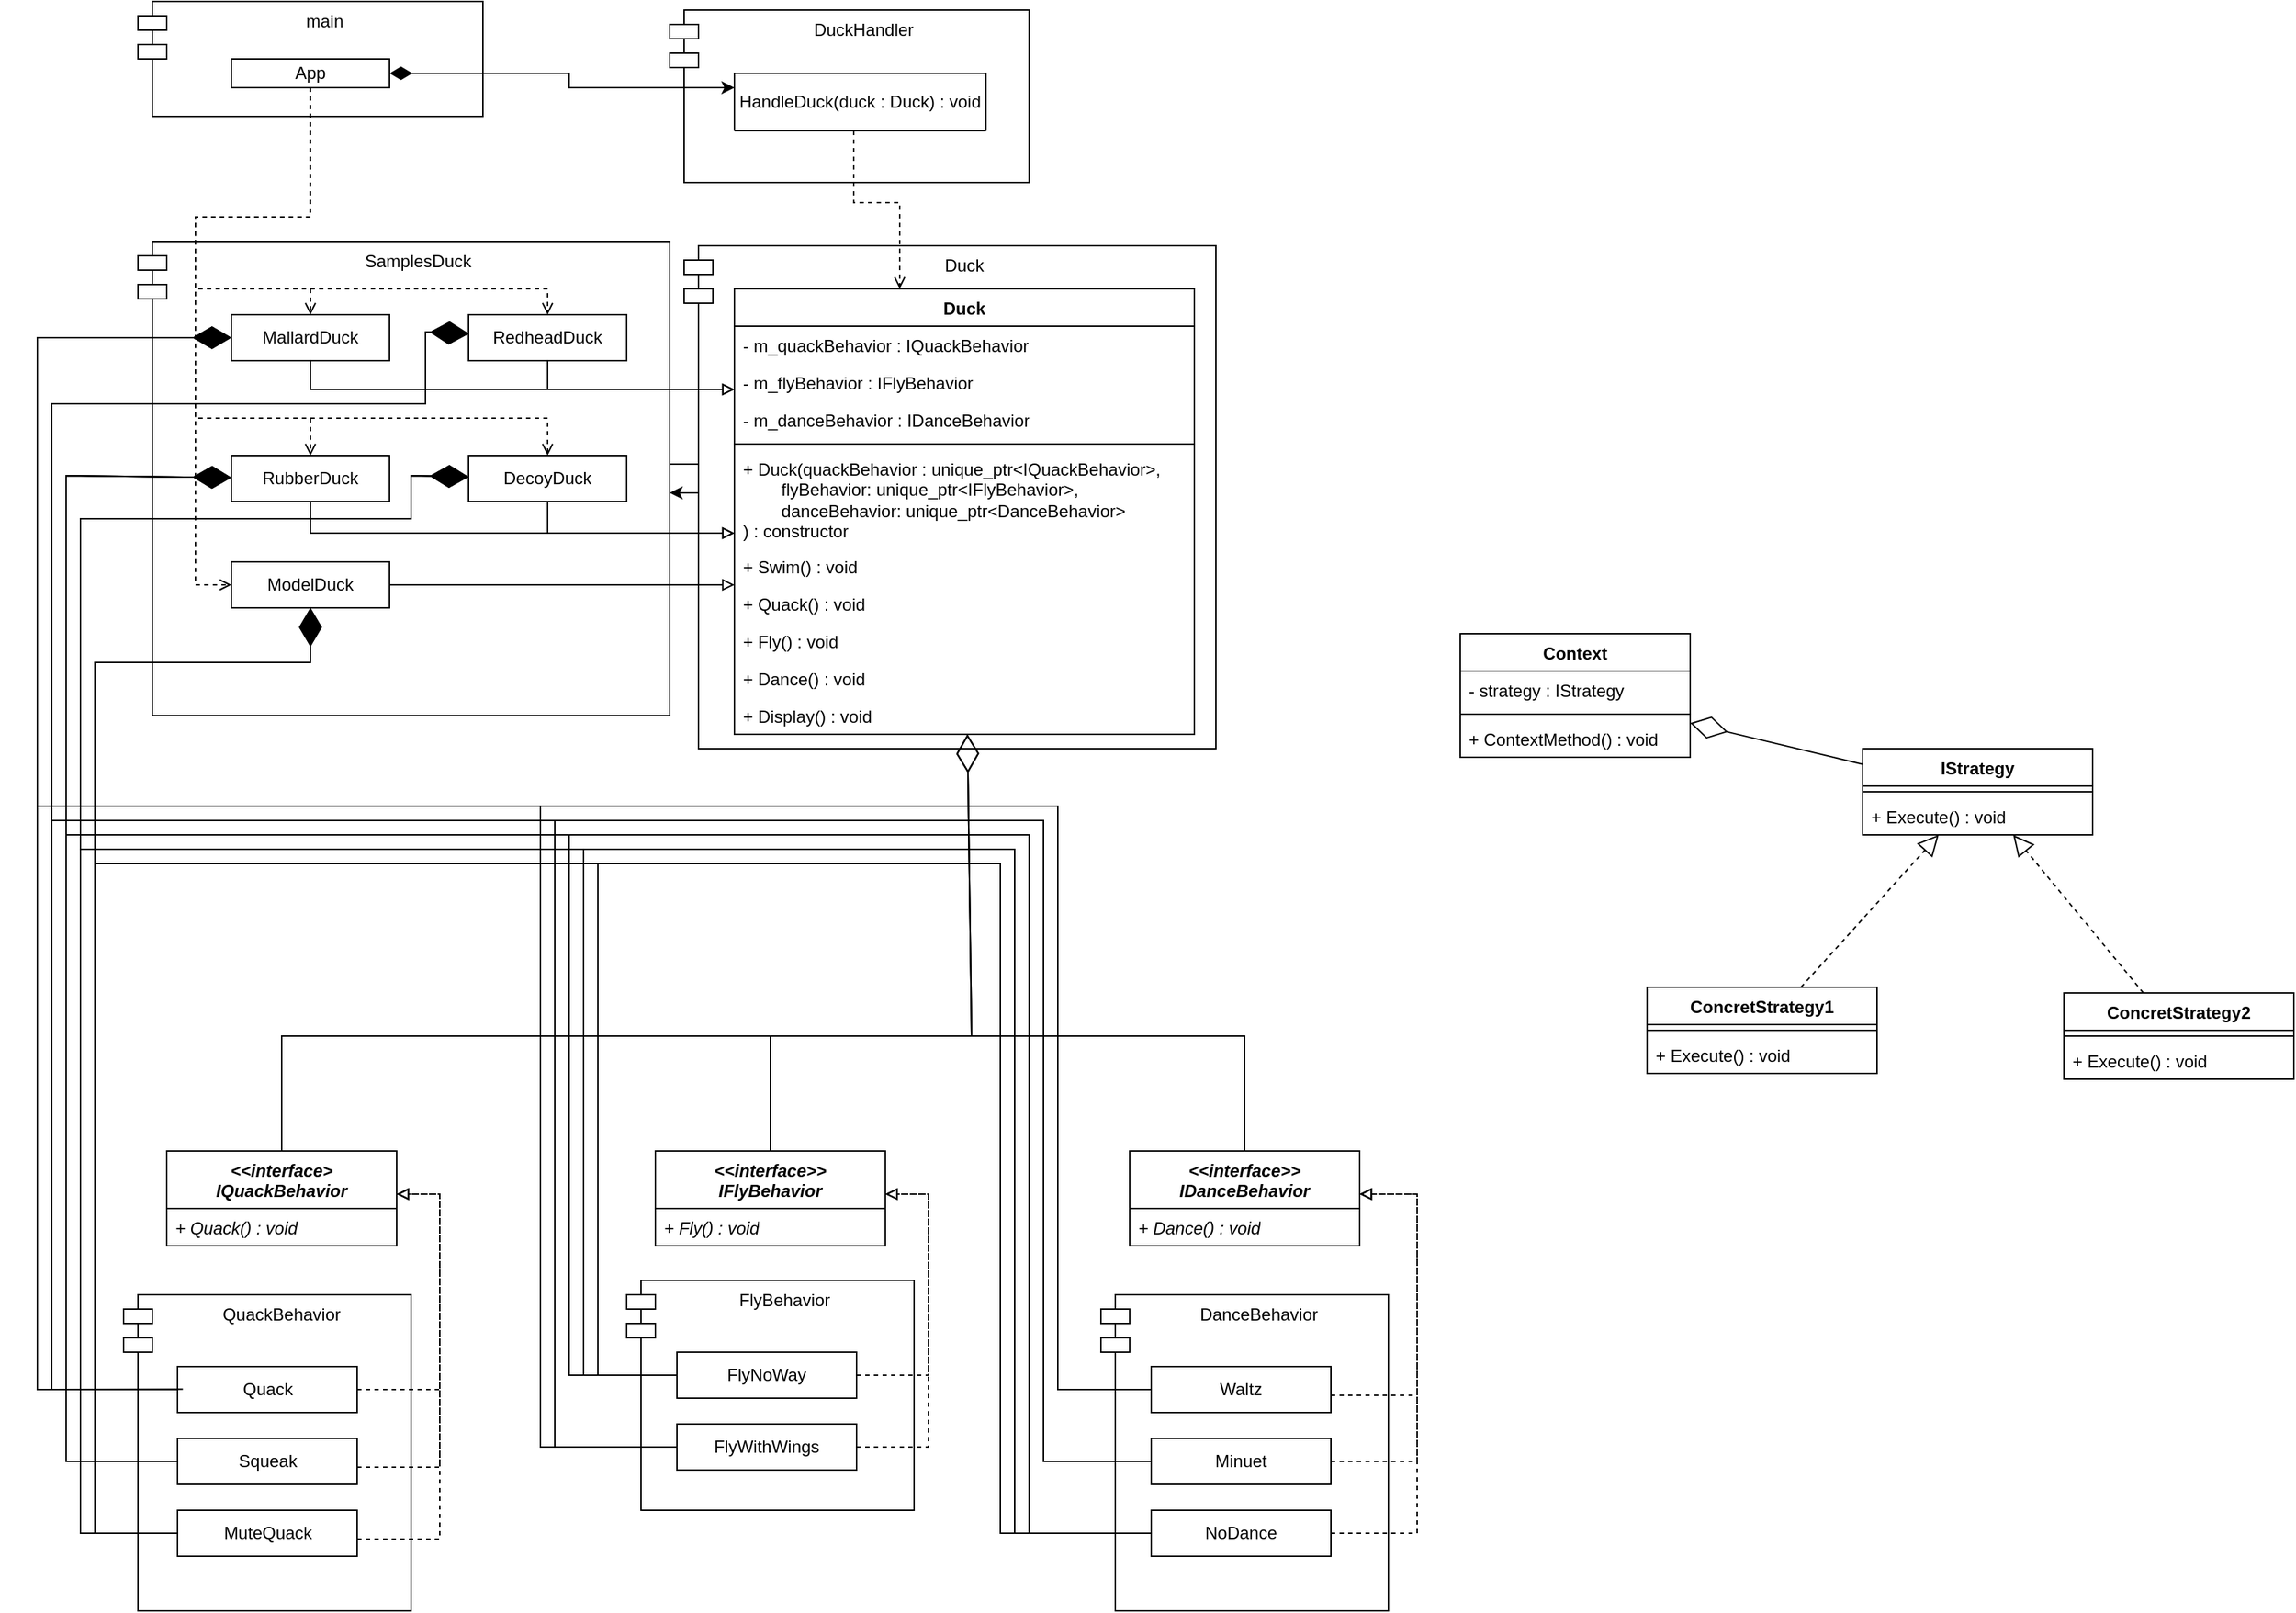 <mxfile version="24.7.12">
  <diagram id="C5RBs43oDa-KdzZeNtuy" name="Page-1">
    <mxGraphModel dx="1836" dy="539" grid="1" gridSize="10" guides="1" tooltips="1" connect="1" arrows="1" fold="1" page="1" pageScale="1" pageWidth="827" pageHeight="1169" math="0" shadow="0">
      <root>
        <mxCell id="WIyWlLk6GJQsqaUBKTNV-0" />
        <mxCell id="WIyWlLk6GJQsqaUBKTNV-1" parent="WIyWlLk6GJQsqaUBKTNV-0" />
        <mxCell id="3LsAdrbxMUr_38dIZ2-f-0" value="SamplesDuck" style="shape=module;align=left;spacingLeft=20;align=center;verticalAlign=top;whiteSpace=wrap;html=1;" parent="WIyWlLk6GJQsqaUBKTNV-1" vertex="1">
          <mxGeometry x="40" y="207" width="370" height="330" as="geometry" />
        </mxCell>
        <mxCell id="QlOkIQeldyx6gdsehzbM-0" value="main" style="shape=module;align=left;spacingLeft=20;align=center;verticalAlign=top;whiteSpace=wrap;html=1;" parent="WIyWlLk6GJQsqaUBKTNV-1" vertex="1">
          <mxGeometry x="40" y="40" width="240" height="80" as="geometry" />
        </mxCell>
        <mxCell id="QlOkIQeldyx6gdsehzbM-1" value="App" style="html=1;whiteSpace=wrap;" parent="WIyWlLk6GJQsqaUBKTNV-1" vertex="1">
          <mxGeometry x="105" y="80" width="110" height="20" as="geometry" />
        </mxCell>
        <mxCell id="QlOkIQeldyx6gdsehzbM-2" value="DuckHandler" style="shape=module;align=left;spacingLeft=20;align=center;verticalAlign=top;whiteSpace=wrap;html=1;" parent="WIyWlLk6GJQsqaUBKTNV-1" vertex="1">
          <mxGeometry x="410" y="46" width="250" height="120" as="geometry" />
        </mxCell>
        <mxCell id="QlOkIQeldyx6gdsehzbM-4" value="&lt;span style=&quot;text-align: left;&quot;&gt;HandleDuck(duck : Duck) : void&lt;/span&gt;" style="swimlane;fontStyle=0;childLayout=stackLayout;horizontal=1;startSize=50;fillColor=none;horizontalStack=0;resizeParent=1;resizeParentMax=0;resizeLast=0;collapsible=1;marginBottom=0;whiteSpace=wrap;html=1;" parent="WIyWlLk6GJQsqaUBKTNV-1" vertex="1">
          <mxGeometry x="455" y="90" width="175" height="40" as="geometry" />
        </mxCell>
        <mxCell id="QlOkIQeldyx6gdsehzbM-8" style="edgeStyle=orthogonalEdgeStyle;rounded=0;orthogonalLoop=1;jettySize=auto;html=1;entryX=0;entryY=0.25;entryDx=0;entryDy=0;startArrow=diamondThin;startFill=1;strokeWidth=1;startSize=13;" parent="WIyWlLk6GJQsqaUBKTNV-1" source="QlOkIQeldyx6gdsehzbM-1" target="QlOkIQeldyx6gdsehzbM-4" edge="1">
          <mxGeometry relative="1" as="geometry" />
        </mxCell>
        <mxCell id="QlOkIQeldyx6gdsehzbM-9" value="Duck" style="shape=module;align=left;spacingLeft=20;align=center;verticalAlign=top;whiteSpace=wrap;html=1;" parent="WIyWlLk6GJQsqaUBKTNV-1" vertex="1">
          <mxGeometry x="420" y="210" width="370" height="350" as="geometry" />
        </mxCell>
        <mxCell id="QlOkIQeldyx6gdsehzbM-10" value="Duck" style="swimlane;fontStyle=1;align=center;verticalAlign=top;childLayout=stackLayout;horizontal=1;startSize=26;horizontalStack=0;resizeParent=1;resizeParentMax=0;resizeLast=0;collapsible=1;marginBottom=0;whiteSpace=wrap;html=1;" parent="WIyWlLk6GJQsqaUBKTNV-1" vertex="1">
          <mxGeometry x="455" y="240" width="320" height="310" as="geometry" />
        </mxCell>
        <mxCell id="QlOkIQeldyx6gdsehzbM-11" value="- m_quack&lt;span style=&quot;text-align: center;&quot;&gt;Behavior : IQuackBehavior&lt;/span&gt;" style="text;strokeColor=none;fillColor=none;align=left;verticalAlign=top;spacingLeft=4;spacingRight=4;overflow=hidden;rotatable=0;points=[[0,0.5],[1,0.5]];portConstraint=eastwest;whiteSpace=wrap;html=1;" parent="QlOkIQeldyx6gdsehzbM-10" vertex="1">
          <mxGeometry y="26" width="320" height="26" as="geometry" />
        </mxCell>
        <mxCell id="QlOkIQeldyx6gdsehzbM-21" value="- m_fly&lt;span style=&quot;text-align: center;&quot;&gt;Behavior : IFlyBehavior&lt;/span&gt;" style="text;strokeColor=none;fillColor=none;align=left;verticalAlign=top;spacingLeft=4;spacingRight=4;overflow=hidden;rotatable=0;points=[[0,0.5],[1,0.5]];portConstraint=eastwest;whiteSpace=wrap;html=1;" parent="QlOkIQeldyx6gdsehzbM-10" vertex="1">
          <mxGeometry y="52" width="320" height="26" as="geometry" />
        </mxCell>
        <mxCell id="QlOkIQeldyx6gdsehzbM-22" value="- m_dance&lt;span style=&quot;text-align: center;&quot;&gt;Behavior : IDanceBehavior&lt;/span&gt;" style="text;strokeColor=none;fillColor=none;align=left;verticalAlign=top;spacingLeft=4;spacingRight=4;overflow=hidden;rotatable=0;points=[[0,0.5],[1,0.5]];portConstraint=eastwest;whiteSpace=wrap;html=1;" parent="QlOkIQeldyx6gdsehzbM-10" vertex="1">
          <mxGeometry y="78" width="320" height="26" as="geometry" />
        </mxCell>
        <mxCell id="QlOkIQeldyx6gdsehzbM-12" value="" style="line;strokeWidth=1;fillColor=none;align=left;verticalAlign=middle;spacingTop=-1;spacingLeft=3;spacingRight=3;rotatable=0;labelPosition=right;points=[];portConstraint=eastwest;strokeColor=inherit;" parent="QlOkIQeldyx6gdsehzbM-10" vertex="1">
          <mxGeometry y="104" width="320" height="8" as="geometry" />
        </mxCell>
        <mxCell id="QlOkIQeldyx6gdsehzbM-13" value="+ Duck(quackBehavior : unique_ptr&amp;lt;IQuackBehavior&amp;gt;,&lt;div&gt;&lt;span style=&quot;white-space: pre;&quot;&gt;&#x9;&lt;/span&gt;flyBehavior: unique_ptr&amp;lt;IFlyBehavior&amp;gt;,&lt;br&gt;&lt;/div&gt;&lt;div&gt;&lt;span style=&quot;white-space: pre;&quot;&gt;&#x9;&lt;/span&gt;danceBehavior: unique_ptr&amp;lt;DanceBehavior&amp;gt;&lt;br&gt;&lt;/div&gt;&lt;div&gt;) : constructor&lt;/div&gt;" style="text;strokeColor=none;fillColor=none;align=left;verticalAlign=top;spacingLeft=4;spacingRight=4;overflow=hidden;rotatable=0;points=[[0,0.5],[1,0.5]];portConstraint=eastwest;whiteSpace=wrap;html=1;" parent="QlOkIQeldyx6gdsehzbM-10" vertex="1">
          <mxGeometry y="112" width="320" height="68" as="geometry" />
        </mxCell>
        <mxCell id="QlOkIQeldyx6gdsehzbM-37" value="+ Swim() : void" style="text;strokeColor=none;fillColor=none;align=left;verticalAlign=top;spacingLeft=4;spacingRight=4;overflow=hidden;rotatable=0;points=[[0,0.5],[1,0.5]];portConstraint=eastwest;whiteSpace=wrap;html=1;" parent="QlOkIQeldyx6gdsehzbM-10" vertex="1">
          <mxGeometry y="180" width="320" height="26" as="geometry" />
        </mxCell>
        <mxCell id="QlOkIQeldyx6gdsehzbM-38" value="+ Quack() : void" style="text;strokeColor=none;fillColor=none;align=left;verticalAlign=top;spacingLeft=4;spacingRight=4;overflow=hidden;rotatable=0;points=[[0,0.5],[1,0.5]];portConstraint=eastwest;whiteSpace=wrap;html=1;" parent="QlOkIQeldyx6gdsehzbM-10" vertex="1">
          <mxGeometry y="206" width="320" height="26" as="geometry" />
        </mxCell>
        <mxCell id="QlOkIQeldyx6gdsehzbM-39" value="+ Fly() : void" style="text;strokeColor=none;fillColor=none;align=left;verticalAlign=top;spacingLeft=4;spacingRight=4;overflow=hidden;rotatable=0;points=[[0,0.5],[1,0.5]];portConstraint=eastwest;whiteSpace=wrap;html=1;" parent="QlOkIQeldyx6gdsehzbM-10" vertex="1">
          <mxGeometry y="232" width="320" height="26" as="geometry" />
        </mxCell>
        <mxCell id="QlOkIQeldyx6gdsehzbM-40" value="+ Dance() : void" style="text;strokeColor=none;fillColor=none;align=left;verticalAlign=top;spacingLeft=4;spacingRight=4;overflow=hidden;rotatable=0;points=[[0,0.5],[1,0.5]];portConstraint=eastwest;whiteSpace=wrap;html=1;" parent="QlOkIQeldyx6gdsehzbM-10" vertex="1">
          <mxGeometry y="258" width="320" height="26" as="geometry" />
        </mxCell>
        <mxCell id="lgIc2JTGFsaPqbrekX56-0" value="+ Display() : void" style="text;strokeColor=none;fillColor=none;align=left;verticalAlign=top;spacingLeft=4;spacingRight=4;overflow=hidden;rotatable=0;points=[[0,0.5],[1,0.5]];portConstraint=eastwest;whiteSpace=wrap;html=1;" parent="QlOkIQeldyx6gdsehzbM-10" vertex="1">
          <mxGeometry y="284" width="320" height="26" as="geometry" />
        </mxCell>
        <mxCell id="QlOkIQeldyx6gdsehzbM-15" value="&lt;div&gt;&lt;i&gt;&amp;lt;&amp;lt;interface&amp;gt;&lt;/i&gt;&lt;/div&gt;&lt;i&gt;IQuackBehavior&lt;/i&gt;" style="swimlane;fontStyle=1;align=center;verticalAlign=top;childLayout=stackLayout;horizontal=1;startSize=40;horizontalStack=0;resizeParent=1;resizeParentMax=0;resizeLast=0;collapsible=1;marginBottom=0;whiteSpace=wrap;html=1;" parent="WIyWlLk6GJQsqaUBKTNV-1" vertex="1">
          <mxGeometry x="60" y="840" width="160" height="66" as="geometry" />
        </mxCell>
        <mxCell id="QlOkIQeldyx6gdsehzbM-16" value="&lt;i&gt;+ Quack() : void&lt;/i&gt;" style="text;strokeColor=none;fillColor=none;align=left;verticalAlign=top;spacingLeft=4;spacingRight=4;overflow=hidden;rotatable=0;points=[[0,0.5],[1,0.5]];portConstraint=eastwest;whiteSpace=wrap;html=1;" parent="QlOkIQeldyx6gdsehzbM-15" vertex="1">
          <mxGeometry y="40" width="160" height="26" as="geometry" />
        </mxCell>
        <mxCell id="QlOkIQeldyx6gdsehzbM-17" value="&lt;div&gt;&lt;i&gt;&amp;lt;&amp;lt;interface&amp;gt;&amp;gt;&lt;/i&gt;&lt;/div&gt;&lt;i&gt;IFlyBehavior&lt;/i&gt;" style="swimlane;fontStyle=1;align=center;verticalAlign=top;childLayout=stackLayout;horizontal=1;startSize=40;horizontalStack=0;resizeParent=1;resizeParentMax=0;resizeLast=0;collapsible=1;marginBottom=0;whiteSpace=wrap;html=1;" parent="WIyWlLk6GJQsqaUBKTNV-1" vertex="1">
          <mxGeometry x="400" y="840" width="160" height="66" as="geometry" />
        </mxCell>
        <mxCell id="QlOkIQeldyx6gdsehzbM-18" value="&lt;i&gt;+ Fly() : void&lt;/i&gt;" style="text;strokeColor=none;fillColor=none;align=left;verticalAlign=top;spacingLeft=4;spacingRight=4;overflow=hidden;rotatable=0;points=[[0,0.5],[1,0.5]];portConstraint=eastwest;whiteSpace=wrap;html=1;" parent="QlOkIQeldyx6gdsehzbM-17" vertex="1">
          <mxGeometry y="40" width="160" height="26" as="geometry" />
        </mxCell>
        <mxCell id="QlOkIQeldyx6gdsehzbM-19" value="&lt;div&gt;&lt;i&gt;&amp;lt;&amp;lt;interface&amp;gt;&amp;gt;&lt;/i&gt;&lt;/div&gt;&lt;i&gt;IDance&lt;/i&gt;&lt;i&gt;Behavior&lt;/i&gt;" style="swimlane;fontStyle=1;align=center;verticalAlign=top;childLayout=stackLayout;horizontal=1;startSize=40;horizontalStack=0;resizeParent=1;resizeParentMax=0;resizeLast=0;collapsible=1;marginBottom=0;whiteSpace=wrap;html=1;" parent="WIyWlLk6GJQsqaUBKTNV-1" vertex="1">
          <mxGeometry x="730" y="840" width="160" height="66" as="geometry" />
        </mxCell>
        <mxCell id="QlOkIQeldyx6gdsehzbM-20" value="&lt;i&gt;+ Dance() : void&lt;/i&gt;" style="text;strokeColor=none;fillColor=none;align=left;verticalAlign=top;spacingLeft=4;spacingRight=4;overflow=hidden;rotatable=0;points=[[0,0.5],[1,0.5]];portConstraint=eastwest;whiteSpace=wrap;html=1;" parent="QlOkIQeldyx6gdsehzbM-19" vertex="1">
          <mxGeometry y="40" width="160" height="26" as="geometry" />
        </mxCell>
        <mxCell id="QlOkIQeldyx6gdsehzbM-23" style="edgeStyle=orthogonalEdgeStyle;rounded=0;orthogonalLoop=1;jettySize=auto;html=1;dashed=1;fontFamily=Helvetica;fontSize=13;endArrow=open;endFill=0;" parent="WIyWlLk6GJQsqaUBKTNV-1" source="QlOkIQeldyx6gdsehzbM-4" target="QlOkIQeldyx6gdsehzbM-10" edge="1">
          <mxGeometry relative="1" as="geometry">
            <Array as="points">
              <mxPoint x="538" y="180" />
              <mxPoint x="570" y="180" />
            </Array>
          </mxGeometry>
        </mxCell>
        <mxCell id="QlOkIQeldyx6gdsehzbM-61" style="edgeStyle=orthogonalEdgeStyle;rounded=0;orthogonalLoop=1;jettySize=auto;html=1;endArrow=block;endFill=0;" parent="WIyWlLk6GJQsqaUBKTNV-1" source="QlOkIQeldyx6gdsehzbM-46" target="QlOkIQeldyx6gdsehzbM-10" edge="1">
          <mxGeometry relative="1" as="geometry">
            <mxPoint x="160.029" y="300" as="sourcePoint" />
            <mxPoint x="455" y="320" as="targetPoint" />
            <Array as="points">
              <mxPoint x="160" y="310" />
            </Array>
          </mxGeometry>
        </mxCell>
        <mxCell id="QlOkIQeldyx6gdsehzbM-46" value="MallardDuck" style="html=1;whiteSpace=wrap;" parent="WIyWlLk6GJQsqaUBKTNV-1" vertex="1">
          <mxGeometry x="105" y="258" width="110" height="32" as="geometry" />
        </mxCell>
        <mxCell id="QlOkIQeldyx6gdsehzbM-47" value="RedheadDuck" style="html=1;whiteSpace=wrap;" parent="WIyWlLk6GJQsqaUBKTNV-1" vertex="1">
          <mxGeometry x="270" y="258" width="110" height="32" as="geometry" />
        </mxCell>
        <mxCell id="QlOkIQeldyx6gdsehzbM-48" value="RubberDuck" style="html=1;whiteSpace=wrap;" parent="WIyWlLk6GJQsqaUBKTNV-1" vertex="1">
          <mxGeometry x="105" y="356" width="110" height="32" as="geometry" />
        </mxCell>
        <mxCell id="QlOkIQeldyx6gdsehzbM-49" value="ModelDuck" style="html=1;whiteSpace=wrap;" parent="WIyWlLk6GJQsqaUBKTNV-1" vertex="1">
          <mxGeometry x="105" y="430" width="110" height="32" as="geometry" />
        </mxCell>
        <mxCell id="QlOkIQeldyx6gdsehzbM-50" value="DecoyDuck" style="html=1;whiteSpace=wrap;" parent="WIyWlLk6GJQsqaUBKTNV-1" vertex="1">
          <mxGeometry x="270" y="356" width="110" height="32" as="geometry" />
        </mxCell>
        <mxCell id="QlOkIQeldyx6gdsehzbM-56" style="edgeStyle=orthogonalEdgeStyle;rounded=0;orthogonalLoop=1;jettySize=auto;html=1;dashed=1;fontFamily=Helvetica;fontSize=13;endArrow=open;endFill=0;" parent="WIyWlLk6GJQsqaUBKTNV-1" source="QlOkIQeldyx6gdsehzbM-1" target="QlOkIQeldyx6gdsehzbM-46" edge="1">
          <mxGeometry relative="1" as="geometry">
            <mxPoint x="548" y="152" as="sourcePoint" />
            <mxPoint x="580" y="240" as="targetPoint" />
            <Array as="points">
              <mxPoint x="160" y="190" />
              <mxPoint x="80" y="190" />
              <mxPoint x="80" y="240" />
              <mxPoint x="160" y="240" />
            </Array>
          </mxGeometry>
        </mxCell>
        <mxCell id="QlOkIQeldyx6gdsehzbM-57" style="edgeStyle=orthogonalEdgeStyle;rounded=0;orthogonalLoop=1;jettySize=auto;html=1;dashed=1;fontFamily=Helvetica;fontSize=13;endArrow=open;endFill=0;" parent="WIyWlLk6GJQsqaUBKTNV-1" source="QlOkIQeldyx6gdsehzbM-1" target="QlOkIQeldyx6gdsehzbM-47" edge="1">
          <mxGeometry relative="1" as="geometry">
            <mxPoint x="182" y="110" as="sourcePoint" />
            <mxPoint x="170" y="268" as="targetPoint" />
            <Array as="points">
              <mxPoint x="160" y="190" />
              <mxPoint x="80" y="190" />
              <mxPoint x="80" y="240" />
              <mxPoint x="325" y="240" />
            </Array>
          </mxGeometry>
        </mxCell>
        <mxCell id="QlOkIQeldyx6gdsehzbM-58" style="edgeStyle=orthogonalEdgeStyle;rounded=0;orthogonalLoop=1;jettySize=auto;html=1;dashed=1;fontFamily=Helvetica;fontSize=13;endArrow=open;endFill=0;" parent="WIyWlLk6GJQsqaUBKTNV-1" target="QlOkIQeldyx6gdsehzbM-50" edge="1">
          <mxGeometry relative="1" as="geometry">
            <mxPoint x="159.97" y="100" as="sourcePoint" />
            <mxPoint x="324.97" y="258" as="targetPoint" />
            <Array as="points">
              <mxPoint x="160" y="190" />
              <mxPoint x="80" y="190" />
              <mxPoint x="80" y="330" />
              <mxPoint x="325" y="330" />
            </Array>
          </mxGeometry>
        </mxCell>
        <mxCell id="QlOkIQeldyx6gdsehzbM-59" style="edgeStyle=orthogonalEdgeStyle;rounded=0;orthogonalLoop=1;jettySize=auto;html=1;dashed=1;fontFamily=Helvetica;fontSize=13;endArrow=open;endFill=0;" parent="WIyWlLk6GJQsqaUBKTNV-1" target="QlOkIQeldyx6gdsehzbM-48" edge="1">
          <mxGeometry relative="1" as="geometry">
            <mxPoint x="159.94" y="100" as="sourcePoint" />
            <mxPoint x="324.97" y="370" as="targetPoint" />
            <Array as="points">
              <mxPoint x="160" y="190" />
              <mxPoint x="80" y="190" />
              <mxPoint x="80" y="330" />
              <mxPoint x="160" y="330" />
            </Array>
          </mxGeometry>
        </mxCell>
        <mxCell id="QlOkIQeldyx6gdsehzbM-60" style="edgeStyle=orthogonalEdgeStyle;rounded=0;orthogonalLoop=1;jettySize=auto;html=1;dashed=1;fontFamily=Helvetica;fontSize=13;endArrow=open;endFill=0;" parent="WIyWlLk6GJQsqaUBKTNV-1" target="QlOkIQeldyx6gdsehzbM-49" edge="1">
          <mxGeometry relative="1" as="geometry">
            <mxPoint x="159.94" y="100" as="sourcePoint" />
            <mxPoint x="324.97" y="370" as="targetPoint" />
            <Array as="points">
              <mxPoint x="160" y="190" />
              <mxPoint x="80" y="190" />
              <mxPoint x="80" y="446" />
            </Array>
          </mxGeometry>
        </mxCell>
        <mxCell id="QlOkIQeldyx6gdsehzbM-63" style="edgeStyle=orthogonalEdgeStyle;rounded=0;orthogonalLoop=1;jettySize=auto;html=1;endArrow=block;endFill=0;" parent="WIyWlLk6GJQsqaUBKTNV-1" source="QlOkIQeldyx6gdsehzbM-47" target="QlOkIQeldyx6gdsehzbM-10" edge="1">
          <mxGeometry relative="1" as="geometry">
            <mxPoint x="160" y="290" as="sourcePoint" />
            <mxPoint x="455" y="420" as="targetPoint" />
            <Array as="points">
              <mxPoint x="325" y="310" />
            </Array>
          </mxGeometry>
        </mxCell>
        <mxCell id="QlOkIQeldyx6gdsehzbM-64" style="edgeStyle=orthogonalEdgeStyle;rounded=0;orthogonalLoop=1;jettySize=auto;html=1;endArrow=block;endFill=0;" parent="WIyWlLk6GJQsqaUBKTNV-1" source="QlOkIQeldyx6gdsehzbM-48" target="QlOkIQeldyx6gdsehzbM-10" edge="1">
          <mxGeometry relative="1" as="geometry">
            <mxPoint x="325" y="290" as="sourcePoint" />
            <mxPoint x="455" y="420" as="targetPoint" />
            <Array as="points">
              <mxPoint x="160" y="410" />
            </Array>
          </mxGeometry>
        </mxCell>
        <mxCell id="QlOkIQeldyx6gdsehzbM-65" style="edgeStyle=orthogonalEdgeStyle;rounded=0;orthogonalLoop=1;jettySize=auto;html=1;endArrow=block;endFill=0;" parent="WIyWlLk6GJQsqaUBKTNV-1" source="QlOkIQeldyx6gdsehzbM-50" target="QlOkIQeldyx6gdsehzbM-10" edge="1">
          <mxGeometry relative="1" as="geometry">
            <mxPoint x="160" y="402" as="sourcePoint" />
            <mxPoint x="455" y="420" as="targetPoint" />
            <Array as="points">
              <mxPoint x="325" y="410" />
            </Array>
          </mxGeometry>
        </mxCell>
        <mxCell id="QlOkIQeldyx6gdsehzbM-66" style="edgeStyle=orthogonalEdgeStyle;rounded=0;orthogonalLoop=1;jettySize=auto;html=1;endArrow=block;endFill=0;" parent="WIyWlLk6GJQsqaUBKTNV-1" source="QlOkIQeldyx6gdsehzbM-49" target="QlOkIQeldyx6gdsehzbM-10" edge="1">
          <mxGeometry relative="1" as="geometry">
            <mxPoint x="170" y="412" as="sourcePoint" />
            <mxPoint x="465" y="430" as="targetPoint" />
            <Array as="points">
              <mxPoint x="330" y="446" />
              <mxPoint x="330" y="446" />
            </Array>
          </mxGeometry>
        </mxCell>
        <mxCell id="QlOkIQeldyx6gdsehzbM-67" value="QuaсkBehavior" style="shape=module;align=left;spacingLeft=20;align=center;verticalAlign=top;whiteSpace=wrap;html=1;" parent="WIyWlLk6GJQsqaUBKTNV-1" vertex="1">
          <mxGeometry x="30" y="940" width="200" height="220" as="geometry" />
        </mxCell>
        <mxCell id="QlOkIQeldyx6gdsehzbM-68" value="Quaсk" style="html=1;whiteSpace=wrap;" parent="WIyWlLk6GJQsqaUBKTNV-1" vertex="1">
          <mxGeometry x="67.5" y="990" width="125" height="32" as="geometry" />
        </mxCell>
        <mxCell id="QlOkIQeldyx6gdsehzbM-69" value="Squeak" style="html=1;whiteSpace=wrap;" parent="WIyWlLk6GJQsqaUBKTNV-1" vertex="1">
          <mxGeometry x="67.5" y="1040" width="125" height="32" as="geometry" />
        </mxCell>
        <mxCell id="QlOkIQeldyx6gdsehzbM-70" value="MuteQuack" style="html=1;whiteSpace=wrap;" parent="WIyWlLk6GJQsqaUBKTNV-1" vertex="1">
          <mxGeometry x="67.5" y="1090" width="125" height="32" as="geometry" />
        </mxCell>
        <mxCell id="QlOkIQeldyx6gdsehzbM-71" value="FlyBehavior" style="shape=module;align=left;spacingLeft=20;align=center;verticalAlign=top;whiteSpace=wrap;html=1;" parent="WIyWlLk6GJQsqaUBKTNV-1" vertex="1">
          <mxGeometry x="380" y="930" width="200" height="160" as="geometry" />
        </mxCell>
        <mxCell id="QlOkIQeldyx6gdsehzbM-72" value="FlyNoWay" style="html=1;whiteSpace=wrap;" parent="WIyWlLk6GJQsqaUBKTNV-1" vertex="1">
          <mxGeometry x="415" y="980" width="125" height="32" as="geometry" />
        </mxCell>
        <mxCell id="QlOkIQeldyx6gdsehzbM-73" value="FlyWithWings" style="html=1;whiteSpace=wrap;" parent="WIyWlLk6GJQsqaUBKTNV-1" vertex="1">
          <mxGeometry x="415" y="1030" width="125" height="32" as="geometry" />
        </mxCell>
        <mxCell id="QlOkIQeldyx6gdsehzbM-75" value="DanceBehavior" style="shape=module;align=left;spacingLeft=20;align=center;verticalAlign=top;whiteSpace=wrap;html=1;" parent="WIyWlLk6GJQsqaUBKTNV-1" vertex="1">
          <mxGeometry x="710" y="940" width="200" height="220" as="geometry" />
        </mxCell>
        <mxCell id="QlOkIQeldyx6gdsehzbM-76" value="Waltz" style="html=1;whiteSpace=wrap;" parent="WIyWlLk6GJQsqaUBKTNV-1" vertex="1">
          <mxGeometry x="745" y="990" width="125" height="32" as="geometry" />
        </mxCell>
        <mxCell id="QlOkIQeldyx6gdsehzbM-77" value="Minuet" style="html=1;whiteSpace=wrap;" parent="WIyWlLk6GJQsqaUBKTNV-1" vertex="1">
          <mxGeometry x="745" y="1040" width="125" height="32" as="geometry" />
        </mxCell>
        <mxCell id="QlOkIQeldyx6gdsehzbM-78" value="NoDance" style="html=1;whiteSpace=wrap;" parent="WIyWlLk6GJQsqaUBKTNV-1" vertex="1">
          <mxGeometry x="745" y="1090" width="125" height="32" as="geometry" />
        </mxCell>
        <mxCell id="QlOkIQeldyx6gdsehzbM-79" style="edgeStyle=orthogonalEdgeStyle;rounded=0;orthogonalLoop=1;jettySize=auto;html=1;endArrow=block;endFill=0;dashed=1;" parent="WIyWlLk6GJQsqaUBKTNV-1" source="QlOkIQeldyx6gdsehzbM-68" target="QlOkIQeldyx6gdsehzbM-15" edge="1">
          <mxGeometry relative="1" as="geometry">
            <mxPoint x="199.96" y="829" as="sourcePoint" />
            <mxPoint x="130.003" y="809" as="targetPoint" />
            <Array as="points">
              <mxPoint x="250" y="1006" />
              <mxPoint x="250" y="870" />
            </Array>
          </mxGeometry>
        </mxCell>
        <mxCell id="QlOkIQeldyx6gdsehzbM-80" style="edgeStyle=orthogonalEdgeStyle;rounded=0;orthogonalLoop=1;jettySize=auto;html=1;endArrow=block;endFill=0;dashed=1;" parent="WIyWlLk6GJQsqaUBKTNV-1" source="QlOkIQeldyx6gdsehzbM-69" target="QlOkIQeldyx6gdsehzbM-15" edge="1">
          <mxGeometry relative="1" as="geometry">
            <mxPoint x="192.5" y="1033" as="sourcePoint" />
            <mxPoint x="219.5" y="900" as="targetPoint" />
            <Array as="points">
              <mxPoint x="250" y="1060" />
              <mxPoint x="250" y="870" />
            </Array>
          </mxGeometry>
        </mxCell>
        <mxCell id="QlOkIQeldyx6gdsehzbM-81" style="edgeStyle=orthogonalEdgeStyle;rounded=0;orthogonalLoop=1;jettySize=auto;html=1;endArrow=block;endFill=0;dashed=1;" parent="WIyWlLk6GJQsqaUBKTNV-1" source="QlOkIQeldyx6gdsehzbM-70" target="QlOkIQeldyx6gdsehzbM-15" edge="1">
          <mxGeometry relative="1" as="geometry">
            <mxPoint x="192.5" y="1060" as="sourcePoint" />
            <mxPoint x="219.5" y="870" as="targetPoint" />
            <Array as="points">
              <mxPoint x="250" y="1110" />
              <mxPoint x="250" y="870" />
            </Array>
          </mxGeometry>
        </mxCell>
        <mxCell id="QlOkIQeldyx6gdsehzbM-84" style="edgeStyle=orthogonalEdgeStyle;rounded=0;orthogonalLoop=1;jettySize=auto;html=1;endArrow=block;endFill=0;dashed=1;" parent="WIyWlLk6GJQsqaUBKTNV-1" source="QlOkIQeldyx6gdsehzbM-72" target="QlOkIQeldyx6gdsehzbM-17" edge="1">
          <mxGeometry relative="1" as="geometry">
            <mxPoint x="530" y="1112" as="sourcePoint" />
            <mxPoint x="557" y="872" as="targetPoint" />
            <Array as="points">
              <mxPoint x="590" y="996" />
              <mxPoint x="590" y="870" />
            </Array>
          </mxGeometry>
        </mxCell>
        <mxCell id="QlOkIQeldyx6gdsehzbM-85" style="edgeStyle=orthogonalEdgeStyle;rounded=0;orthogonalLoop=1;jettySize=auto;html=1;endArrow=block;endFill=0;dashed=1;" parent="WIyWlLk6GJQsqaUBKTNV-1" source="QlOkIQeldyx6gdsehzbM-73" target="QlOkIQeldyx6gdsehzbM-17" edge="1">
          <mxGeometry relative="1" as="geometry">
            <mxPoint x="550" y="1020" as="sourcePoint" />
            <mxPoint x="570" y="896" as="targetPoint" />
            <Array as="points">
              <mxPoint x="590" y="1046" />
              <mxPoint x="590" y="870" />
            </Array>
          </mxGeometry>
        </mxCell>
        <mxCell id="QlOkIQeldyx6gdsehzbM-86" style="edgeStyle=orthogonalEdgeStyle;rounded=0;orthogonalLoop=1;jettySize=auto;html=1;endArrow=block;endFill=0;dashed=1;" parent="WIyWlLk6GJQsqaUBKTNV-1" source="QlOkIQeldyx6gdsehzbM-76" target="QlOkIQeldyx6gdsehzbM-19" edge="1">
          <mxGeometry relative="1" as="geometry">
            <mxPoint x="880" y="1056" as="sourcePoint" />
            <mxPoint x="900" y="880" as="targetPoint" />
            <Array as="points">
              <mxPoint x="930" y="1010" />
              <mxPoint x="930" y="870" />
            </Array>
          </mxGeometry>
        </mxCell>
        <mxCell id="QlOkIQeldyx6gdsehzbM-87" style="edgeStyle=orthogonalEdgeStyle;rounded=0;orthogonalLoop=1;jettySize=auto;html=1;endArrow=block;endFill=0;dashed=1;" parent="WIyWlLk6GJQsqaUBKTNV-1" source="QlOkIQeldyx6gdsehzbM-77" target="QlOkIQeldyx6gdsehzbM-19" edge="1">
          <mxGeometry relative="1" as="geometry">
            <mxPoint x="870" y="1010" as="sourcePoint" />
            <mxPoint x="890" y="870" as="targetPoint" />
            <Array as="points">
              <mxPoint x="930" y="1056" />
              <mxPoint x="930" y="870" />
            </Array>
          </mxGeometry>
        </mxCell>
        <mxCell id="QlOkIQeldyx6gdsehzbM-88" style="edgeStyle=orthogonalEdgeStyle;rounded=0;orthogonalLoop=1;jettySize=auto;html=1;endArrow=block;endFill=0;dashed=1;" parent="WIyWlLk6GJQsqaUBKTNV-1" source="QlOkIQeldyx6gdsehzbM-78" target="QlOkIQeldyx6gdsehzbM-19" edge="1">
          <mxGeometry relative="1" as="geometry">
            <mxPoint x="870" y="1056" as="sourcePoint" />
            <mxPoint x="890" y="870" as="targetPoint" />
            <Array as="points">
              <mxPoint x="930" y="1106" />
              <mxPoint x="930" y="870" />
            </Array>
          </mxGeometry>
        </mxCell>
        <mxCell id="GKwYQtxnHV8pZm3PlArQ-5" value="IStrategy" style="swimlane;fontStyle=1;align=center;verticalAlign=top;childLayout=stackLayout;horizontal=1;startSize=26;horizontalStack=0;resizeParent=1;resizeParentMax=0;resizeLast=0;collapsible=1;marginBottom=0;whiteSpace=wrap;html=1;" parent="WIyWlLk6GJQsqaUBKTNV-1" vertex="1">
          <mxGeometry x="1240" y="560" width="160" height="60" as="geometry" />
        </mxCell>
        <mxCell id="GKwYQtxnHV8pZm3PlArQ-7" value="" style="line;strokeWidth=1;fillColor=none;align=left;verticalAlign=middle;spacingTop=-1;spacingLeft=3;spacingRight=3;rotatable=0;labelPosition=right;points=[];portConstraint=eastwest;strokeColor=inherit;" parent="GKwYQtxnHV8pZm3PlArQ-5" vertex="1">
          <mxGeometry y="26" width="160" height="8" as="geometry" />
        </mxCell>
        <mxCell id="GKwYQtxnHV8pZm3PlArQ-8" value="+ Execute() : void" style="text;strokeColor=none;fillColor=none;align=left;verticalAlign=top;spacingLeft=4;spacingRight=4;overflow=hidden;rotatable=0;points=[[0,0.5],[1,0.5]];portConstraint=eastwest;whiteSpace=wrap;html=1;" parent="GKwYQtxnHV8pZm3PlArQ-5" vertex="1">
          <mxGeometry y="34" width="160" height="26" as="geometry" />
        </mxCell>
        <mxCell id="GKwYQtxnHV8pZm3PlArQ-9" value="ConcretStrategy1" style="swimlane;fontStyle=1;align=center;verticalAlign=top;childLayout=stackLayout;horizontal=1;startSize=26;horizontalStack=0;resizeParent=1;resizeParentMax=0;resizeLast=0;collapsible=1;marginBottom=0;whiteSpace=wrap;html=1;" parent="WIyWlLk6GJQsqaUBKTNV-1" vertex="1">
          <mxGeometry x="1090" y="726" width="160" height="60" as="geometry" />
        </mxCell>
        <mxCell id="GKwYQtxnHV8pZm3PlArQ-11" value="" style="line;strokeWidth=1;fillColor=none;align=left;verticalAlign=middle;spacingTop=-1;spacingLeft=3;spacingRight=3;rotatable=0;labelPosition=right;points=[];portConstraint=eastwest;strokeColor=inherit;" parent="GKwYQtxnHV8pZm3PlArQ-9" vertex="1">
          <mxGeometry y="26" width="160" height="8" as="geometry" />
        </mxCell>
        <mxCell id="GKwYQtxnHV8pZm3PlArQ-12" value="+ Execute() : void" style="text;strokeColor=none;fillColor=none;align=left;verticalAlign=top;spacingLeft=4;spacingRight=4;overflow=hidden;rotatable=0;points=[[0,0.5],[1,0.5]];portConstraint=eastwest;whiteSpace=wrap;html=1;" parent="GKwYQtxnHV8pZm3PlArQ-9" vertex="1">
          <mxGeometry y="34" width="160" height="26" as="geometry" />
        </mxCell>
        <mxCell id="GKwYQtxnHV8pZm3PlArQ-13" value="ConcretStrategy2" style="swimlane;fontStyle=1;align=center;verticalAlign=top;childLayout=stackLayout;horizontal=1;startSize=26;horizontalStack=0;resizeParent=1;resizeParentMax=0;resizeLast=0;collapsible=1;marginBottom=0;whiteSpace=wrap;html=1;" parent="WIyWlLk6GJQsqaUBKTNV-1" vertex="1">
          <mxGeometry x="1380" y="730" width="160" height="60" as="geometry" />
        </mxCell>
        <mxCell id="GKwYQtxnHV8pZm3PlArQ-15" value="" style="line;strokeWidth=1;fillColor=none;align=left;verticalAlign=middle;spacingTop=-1;spacingLeft=3;spacingRight=3;rotatable=0;labelPosition=right;points=[];portConstraint=eastwest;strokeColor=inherit;" parent="GKwYQtxnHV8pZm3PlArQ-13" vertex="1">
          <mxGeometry y="26" width="160" height="8" as="geometry" />
        </mxCell>
        <mxCell id="GKwYQtxnHV8pZm3PlArQ-16" value="+ Execute() : void" style="text;strokeColor=none;fillColor=none;align=left;verticalAlign=top;spacingLeft=4;spacingRight=4;overflow=hidden;rotatable=0;points=[[0,0.5],[1,0.5]];portConstraint=eastwest;whiteSpace=wrap;html=1;" parent="GKwYQtxnHV8pZm3PlArQ-13" vertex="1">
          <mxGeometry y="34" width="160" height="26" as="geometry" />
        </mxCell>
        <mxCell id="GKwYQtxnHV8pZm3PlArQ-18" value="" style="endArrow=block;dashed=1;endFill=0;endSize=12;html=1;rounded=0;" parent="WIyWlLk6GJQsqaUBKTNV-1" source="GKwYQtxnHV8pZm3PlArQ-9" target="GKwYQtxnHV8pZm3PlArQ-5" edge="1">
          <mxGeometry width="160" relative="1" as="geometry">
            <mxPoint x="1240" y="720" as="sourcePoint" />
            <mxPoint x="1400" y="720" as="targetPoint" />
          </mxGeometry>
        </mxCell>
        <mxCell id="GKwYQtxnHV8pZm3PlArQ-19" value="" style="endArrow=block;dashed=1;endFill=0;endSize=12;html=1;rounded=0;" parent="WIyWlLk6GJQsqaUBKTNV-1" source="GKwYQtxnHV8pZm3PlArQ-13" target="GKwYQtxnHV8pZm3PlArQ-5" edge="1">
          <mxGeometry width="160" relative="1" as="geometry">
            <mxPoint x="1240" y="720" as="sourcePoint" />
            <mxPoint x="1400" y="720" as="targetPoint" />
          </mxGeometry>
        </mxCell>
        <mxCell id="GKwYQtxnHV8pZm3PlArQ-20" value="Context" style="swimlane;fontStyle=1;align=center;verticalAlign=top;childLayout=stackLayout;horizontal=1;startSize=26;horizontalStack=0;resizeParent=1;resizeParentMax=0;resizeLast=0;collapsible=1;marginBottom=0;whiteSpace=wrap;html=1;" parent="WIyWlLk6GJQsqaUBKTNV-1" vertex="1">
          <mxGeometry x="960" y="480" width="160" height="86" as="geometry" />
        </mxCell>
        <mxCell id="GKwYQtxnHV8pZm3PlArQ-21" value="- strategy : IStrategy" style="text;strokeColor=none;fillColor=none;align=left;verticalAlign=top;spacingLeft=4;spacingRight=4;overflow=hidden;rotatable=0;points=[[0,0.5],[1,0.5]];portConstraint=eastwest;whiteSpace=wrap;html=1;" parent="GKwYQtxnHV8pZm3PlArQ-20" vertex="1">
          <mxGeometry y="26" width="160" height="26" as="geometry" />
        </mxCell>
        <mxCell id="GKwYQtxnHV8pZm3PlArQ-22" value="" style="line;strokeWidth=1;fillColor=none;align=left;verticalAlign=middle;spacingTop=-1;spacingLeft=3;spacingRight=3;rotatable=0;labelPosition=right;points=[];portConstraint=eastwest;strokeColor=inherit;" parent="GKwYQtxnHV8pZm3PlArQ-20" vertex="1">
          <mxGeometry y="52" width="160" height="8" as="geometry" />
        </mxCell>
        <mxCell id="GKwYQtxnHV8pZm3PlArQ-25" value="+ ContextMethod() : void" style="text;strokeColor=none;fillColor=none;align=left;verticalAlign=top;spacingLeft=4;spacingRight=4;overflow=hidden;rotatable=0;points=[[0,0.5],[1,0.5]];portConstraint=eastwest;whiteSpace=wrap;html=1;" parent="GKwYQtxnHV8pZm3PlArQ-20" vertex="1">
          <mxGeometry y="60" width="160" height="26" as="geometry" />
        </mxCell>
        <mxCell id="GKwYQtxnHV8pZm3PlArQ-24" value="" style="endArrow=diamondThin;endFill=0;endSize=24;html=1;rounded=0;" parent="WIyWlLk6GJQsqaUBKTNV-1" source="GKwYQtxnHV8pZm3PlArQ-5" target="GKwYQtxnHV8pZm3PlArQ-20" edge="1">
          <mxGeometry width="160" relative="1" as="geometry">
            <mxPoint x="1100" y="510" as="sourcePoint" />
            <mxPoint x="1260" y="510" as="targetPoint" />
          </mxGeometry>
        </mxCell>
        <mxCell id="GKwYQtxnHV8pZm3PlArQ-26" value="" style="endArrow=diamondThin;endFill=1;endSize=24;html=1;rounded=0;" parent="WIyWlLk6GJQsqaUBKTNV-1" source="QlOkIQeldyx6gdsehzbM-68" target="QlOkIQeldyx6gdsehzbM-46" edge="1">
          <mxGeometry width="160" relative="1" as="geometry">
            <mxPoint x="330" y="770" as="sourcePoint" />
            <mxPoint x="10" y="430" as="targetPoint" />
            <Array as="points">
              <mxPoint x="-30" y="1006" />
              <mxPoint x="-30" y="274" />
            </Array>
          </mxGeometry>
        </mxCell>
        <mxCell id="GKwYQtxnHV8pZm3PlArQ-27" style="edgeStyle=orthogonalEdgeStyle;rounded=0;orthogonalLoop=1;jettySize=auto;html=1;" parent="WIyWlLk6GJQsqaUBKTNV-1" source="3LsAdrbxMUr_38dIZ2-f-0" target="3LsAdrbxMUr_38dIZ2-f-0" edge="1">
          <mxGeometry relative="1" as="geometry" />
        </mxCell>
        <mxCell id="GKwYQtxnHV8pZm3PlArQ-29" value="" style="endArrow=diamondThin;endFill=1;endSize=24;html=1;rounded=0;" parent="WIyWlLk6GJQsqaUBKTNV-1" source="QlOkIQeldyx6gdsehzbM-73" target="QlOkIQeldyx6gdsehzbM-46" edge="1">
          <mxGeometry width="160" relative="1" as="geometry">
            <mxPoint x="350" y="1040" as="sourcePoint" />
            <mxPoint x="85" y="280" as="targetPoint" />
            <Array as="points">
              <mxPoint x="320" y="1046" />
              <mxPoint x="320" y="600" />
              <mxPoint x="-30" y="600" />
              <mxPoint x="-30" y="274" />
            </Array>
          </mxGeometry>
        </mxCell>
        <mxCell id="GKwYQtxnHV8pZm3PlArQ-30" value="" style="endArrow=diamondThin;endFill=1;endSize=24;html=1;rounded=0;entryX=0;entryY=0.5;entryDx=0;entryDy=0;" parent="WIyWlLk6GJQsqaUBKTNV-1" source="QlOkIQeldyx6gdsehzbM-76" target="QlOkIQeldyx6gdsehzbM-46" edge="1">
          <mxGeometry width="160" relative="1" as="geometry">
            <mxPoint x="400" y="1040" as="sourcePoint" />
            <mxPoint x="90" y="268" as="targetPoint" />
            <Array as="points">
              <mxPoint x="680" y="1006" />
              <mxPoint x="680" y="600" />
              <mxPoint x="-30" y="600" />
              <mxPoint x="-30" y="274" />
            </Array>
          </mxGeometry>
        </mxCell>
        <mxCell id="GKwYQtxnHV8pZm3PlArQ-33" value="" style="endArrow=diamondThin;endFill=1;endSize=24;html=1;rounded=0;exitX=0.03;exitY=0.491;exitDx=0;exitDy=0;exitPerimeter=0;" parent="WIyWlLk6GJQsqaUBKTNV-1" source="QlOkIQeldyx6gdsehzbM-68" target="QlOkIQeldyx6gdsehzbM-47" edge="1">
          <mxGeometry width="160" relative="1" as="geometry">
            <mxPoint x="68" y="1002" as="sourcePoint" />
            <mxPoint x="270" y="270" as="targetPoint" />
            <Array as="points">
              <mxPoint x="-20" y="1006" />
              <mxPoint x="-20" y="320" />
              <mxPoint x="240" y="320" />
              <mxPoint x="240" y="270" />
            </Array>
          </mxGeometry>
        </mxCell>
        <mxCell id="GKwYQtxnHV8pZm3PlArQ-35" value="" style="endArrow=diamondThin;endFill=1;endSize=24;html=1;rounded=0;" parent="WIyWlLk6GJQsqaUBKTNV-1" source="QlOkIQeldyx6gdsehzbM-73" target="QlOkIQeldyx6gdsehzbM-47" edge="1">
          <mxGeometry width="160" relative="1" as="geometry">
            <mxPoint x="78" y="1012" as="sourcePoint" />
            <mxPoint x="280" y="281" as="targetPoint" />
            <Array as="points">
              <mxPoint x="330" y="1046" />
              <mxPoint x="330" y="610" />
              <mxPoint x="-20" y="610" />
              <mxPoint x="-20" y="320" />
              <mxPoint x="240" y="320" />
              <mxPoint x="240" y="270" />
            </Array>
          </mxGeometry>
        </mxCell>
        <mxCell id="GKwYQtxnHV8pZm3PlArQ-36" value="" style="endArrow=diamondThin;endFill=1;endSize=24;html=1;rounded=0;" parent="WIyWlLk6GJQsqaUBKTNV-1" source="QlOkIQeldyx6gdsehzbM-77" edge="1">
          <mxGeometry width="160" relative="1" as="geometry">
            <mxPoint x="415" y="1048" as="sourcePoint" />
            <mxPoint x="270" y="271" as="targetPoint" />
            <Array as="points">
              <mxPoint x="670" y="1056" />
              <mxPoint x="670" y="610" />
              <mxPoint x="-20" y="610" />
              <mxPoint x="-20" y="320" />
              <mxPoint x="240" y="320" />
              <mxPoint x="240" y="270" />
            </Array>
          </mxGeometry>
        </mxCell>
        <mxCell id="GKwYQtxnHV8pZm3PlArQ-37" value="" style="endArrow=diamondThin;endFill=1;endSize=24;html=1;rounded=0;" parent="WIyWlLk6GJQsqaUBKTNV-1" source="QlOkIQeldyx6gdsehzbM-78" target="QlOkIQeldyx6gdsehzbM-48" edge="1">
          <mxGeometry width="160" relative="1" as="geometry">
            <mxPoint x="745" y="1102" as="sourcePoint" />
            <mxPoint x="105" y="370" as="targetPoint" />
            <Array as="points">
              <mxPoint x="660" y="1106" />
              <mxPoint x="660" y="620" />
              <mxPoint x="-10" y="620" />
              <mxPoint x="-10" y="370" />
            </Array>
          </mxGeometry>
        </mxCell>
        <mxCell id="GKwYQtxnHV8pZm3PlArQ-38" value="" style="endArrow=diamondThin;endFill=1;endSize=24;html=1;rounded=0;" parent="WIyWlLk6GJQsqaUBKTNV-1" source="QlOkIQeldyx6gdsehzbM-69" target="QlOkIQeldyx6gdsehzbM-48" edge="1">
          <mxGeometry width="160" relative="1" as="geometry">
            <mxPoint x="290" y="1040" as="sourcePoint" />
            <mxPoint x="105" y="371" as="targetPoint" />
            <Array as="points">
              <mxPoint x="-10" y="1056" />
              <mxPoint x="-10" y="370" />
            </Array>
          </mxGeometry>
        </mxCell>
        <mxCell id="GKwYQtxnHV8pZm3PlArQ-39" value="" style="endArrow=diamondThin;endFill=1;endSize=24;html=1;rounded=0;" parent="WIyWlLk6GJQsqaUBKTNV-1" source="QlOkIQeldyx6gdsehzbM-72" target="QlOkIQeldyx6gdsehzbM-48" edge="1">
          <mxGeometry width="160" relative="1" as="geometry">
            <mxPoint x="745" y="1106" as="sourcePoint" />
            <mxPoint x="105" y="371" as="targetPoint" />
            <Array as="points">
              <mxPoint x="340" y="996" />
              <mxPoint x="340" y="620" />
              <mxPoint x="-10" y="620" />
              <mxPoint x="-10" y="370" />
            </Array>
          </mxGeometry>
        </mxCell>
        <mxCell id="NKRjvTlO_0NrSza_AgDe-0" value="" style="endArrow=diamondThin;endFill=0;endSize=24;html=1;rounded=0;" parent="WIyWlLk6GJQsqaUBKTNV-1" source="QlOkIQeldyx6gdsehzbM-15" target="QlOkIQeldyx6gdsehzbM-10" edge="1">
          <mxGeometry width="160" relative="1" as="geometry">
            <mxPoint x="410" y="640" as="sourcePoint" />
            <mxPoint x="570" y="640" as="targetPoint" />
            <Array as="points">
              <mxPoint x="140" y="760" />
              <mxPoint x="620" y="760" />
            </Array>
          </mxGeometry>
        </mxCell>
        <mxCell id="NKRjvTlO_0NrSza_AgDe-1" value="" style="endArrow=diamondThin;endFill=0;endSize=24;html=1;rounded=0;" parent="WIyWlLk6GJQsqaUBKTNV-1" source="QlOkIQeldyx6gdsehzbM-17" target="QlOkIQeldyx6gdsehzbM-10" edge="1">
          <mxGeometry width="160" relative="1" as="geometry">
            <mxPoint x="140" y="840" as="sourcePoint" />
            <mxPoint x="617" y="550" as="targetPoint" />
            <Array as="points">
              <mxPoint x="480" y="760" />
              <mxPoint x="620" y="760" />
            </Array>
          </mxGeometry>
        </mxCell>
        <mxCell id="NKRjvTlO_0NrSza_AgDe-2" value="" style="endArrow=diamondThin;endFill=0;endSize=24;html=1;rounded=0;" parent="WIyWlLk6GJQsqaUBKTNV-1" source="QlOkIQeldyx6gdsehzbM-19" target="QlOkIQeldyx6gdsehzbM-10" edge="1">
          <mxGeometry width="160" relative="1" as="geometry">
            <mxPoint x="490" y="850" as="sourcePoint" />
            <mxPoint x="627" y="560" as="targetPoint" />
            <Array as="points">
              <mxPoint x="810" y="760" />
              <mxPoint x="620" y="760" />
            </Array>
          </mxGeometry>
        </mxCell>
        <mxCell id="NKRjvTlO_0NrSza_AgDe-3" value="" style="endArrow=diamondThin;endFill=1;endSize=24;html=1;rounded=0;exitX=0;exitY=0.5;exitDx=0;exitDy=0;" parent="WIyWlLk6GJQsqaUBKTNV-1" source="QlOkIQeldyx6gdsehzbM-70" target="QlOkIQeldyx6gdsehzbM-50" edge="1">
          <mxGeometry width="160" relative="1" as="geometry">
            <mxPoint x="565" y="1006" as="sourcePoint" />
            <mxPoint x="255" y="381" as="targetPoint" />
            <Array as="points">
              <mxPoint y="1106" />
              <mxPoint y="400" />
              <mxPoint x="230" y="400" />
              <mxPoint x="230" y="370" />
            </Array>
          </mxGeometry>
        </mxCell>
        <mxCell id="NKRjvTlO_0NrSza_AgDe-4" value="" style="endArrow=diamondThin;endFill=1;endSize=24;html=1;rounded=0;" parent="WIyWlLk6GJQsqaUBKTNV-1" source="QlOkIQeldyx6gdsehzbM-72" target="QlOkIQeldyx6gdsehzbM-50" edge="1">
          <mxGeometry width="160" relative="1" as="geometry">
            <mxPoint x="360" y="1080" as="sourcePoint" />
            <mxPoint x="270" y="371" as="targetPoint" />
            <Array as="points">
              <mxPoint x="350" y="996" />
              <mxPoint x="350" y="630" />
              <mxPoint y="630" />
              <mxPoint y="400" />
              <mxPoint x="230" y="400" />
              <mxPoint x="230" y="370" />
            </Array>
          </mxGeometry>
        </mxCell>
        <mxCell id="NKRjvTlO_0NrSza_AgDe-5" value="" style="endArrow=diamondThin;endFill=1;endSize=24;html=1;rounded=0;" parent="WIyWlLk6GJQsqaUBKTNV-1" source="QlOkIQeldyx6gdsehzbM-78" target="QlOkIQeldyx6gdsehzbM-50" edge="1">
          <mxGeometry width="160" relative="1" as="geometry">
            <mxPoint x="415" y="1046" as="sourcePoint" />
            <mxPoint x="270" y="371" as="targetPoint" />
            <Array as="points">
              <mxPoint x="650" y="1106" />
              <mxPoint x="650" y="630" />
              <mxPoint y="630" />
              <mxPoint y="400" />
              <mxPoint x="230" y="400" />
              <mxPoint x="230" y="370" />
            </Array>
          </mxGeometry>
        </mxCell>
        <mxCell id="NKRjvTlO_0NrSza_AgDe-6" value="" style="endArrow=diamondThin;endFill=1;endSize=24;html=1;rounded=0;" parent="WIyWlLk6GJQsqaUBKTNV-1" source="QlOkIQeldyx6gdsehzbM-70" target="QlOkIQeldyx6gdsehzbM-49" edge="1">
          <mxGeometry width="160" relative="1" as="geometry">
            <mxPoint x="-122" y="1226" as="sourcePoint" />
            <mxPoint x="80" y="491" as="targetPoint" />
            <Array as="points">
              <mxPoint x="10" y="1106" />
              <mxPoint x="10" y="500" />
              <mxPoint x="160" y="500" />
            </Array>
          </mxGeometry>
        </mxCell>
        <mxCell id="NKRjvTlO_0NrSza_AgDe-7" value="" style="endArrow=diamondThin;endFill=1;endSize=24;html=1;rounded=0;" parent="WIyWlLk6GJQsqaUBKTNV-1" source="QlOkIQeldyx6gdsehzbM-72" target="QlOkIQeldyx6gdsehzbM-49" edge="1">
          <mxGeometry width="160" relative="1" as="geometry">
            <mxPoint x="68" y="1106" as="sourcePoint" />
            <mxPoint x="160" y="462" as="targetPoint" />
            <Array as="points">
              <mxPoint x="360" y="996" />
              <mxPoint x="360" y="640" />
              <mxPoint x="10" y="640" />
              <mxPoint x="10" y="500" />
              <mxPoint x="160" y="500" />
            </Array>
          </mxGeometry>
        </mxCell>
        <mxCell id="NKRjvTlO_0NrSza_AgDe-8" value="" style="endArrow=diamondThin;endFill=1;endSize=24;html=1;rounded=0;" parent="WIyWlLk6GJQsqaUBKTNV-1" source="QlOkIQeldyx6gdsehzbM-78" target="QlOkIQeldyx6gdsehzbM-49" edge="1">
          <mxGeometry width="160" relative="1" as="geometry">
            <mxPoint x="415" y="996" as="sourcePoint" />
            <mxPoint x="160" y="462" as="targetPoint" />
            <Array as="points">
              <mxPoint x="640" y="1106" />
              <mxPoint x="640" y="640" />
              <mxPoint x="10" y="640" />
              <mxPoint x="10" y="500" />
              <mxPoint x="160" y="500" />
            </Array>
          </mxGeometry>
        </mxCell>
      </root>
    </mxGraphModel>
  </diagram>
</mxfile>
